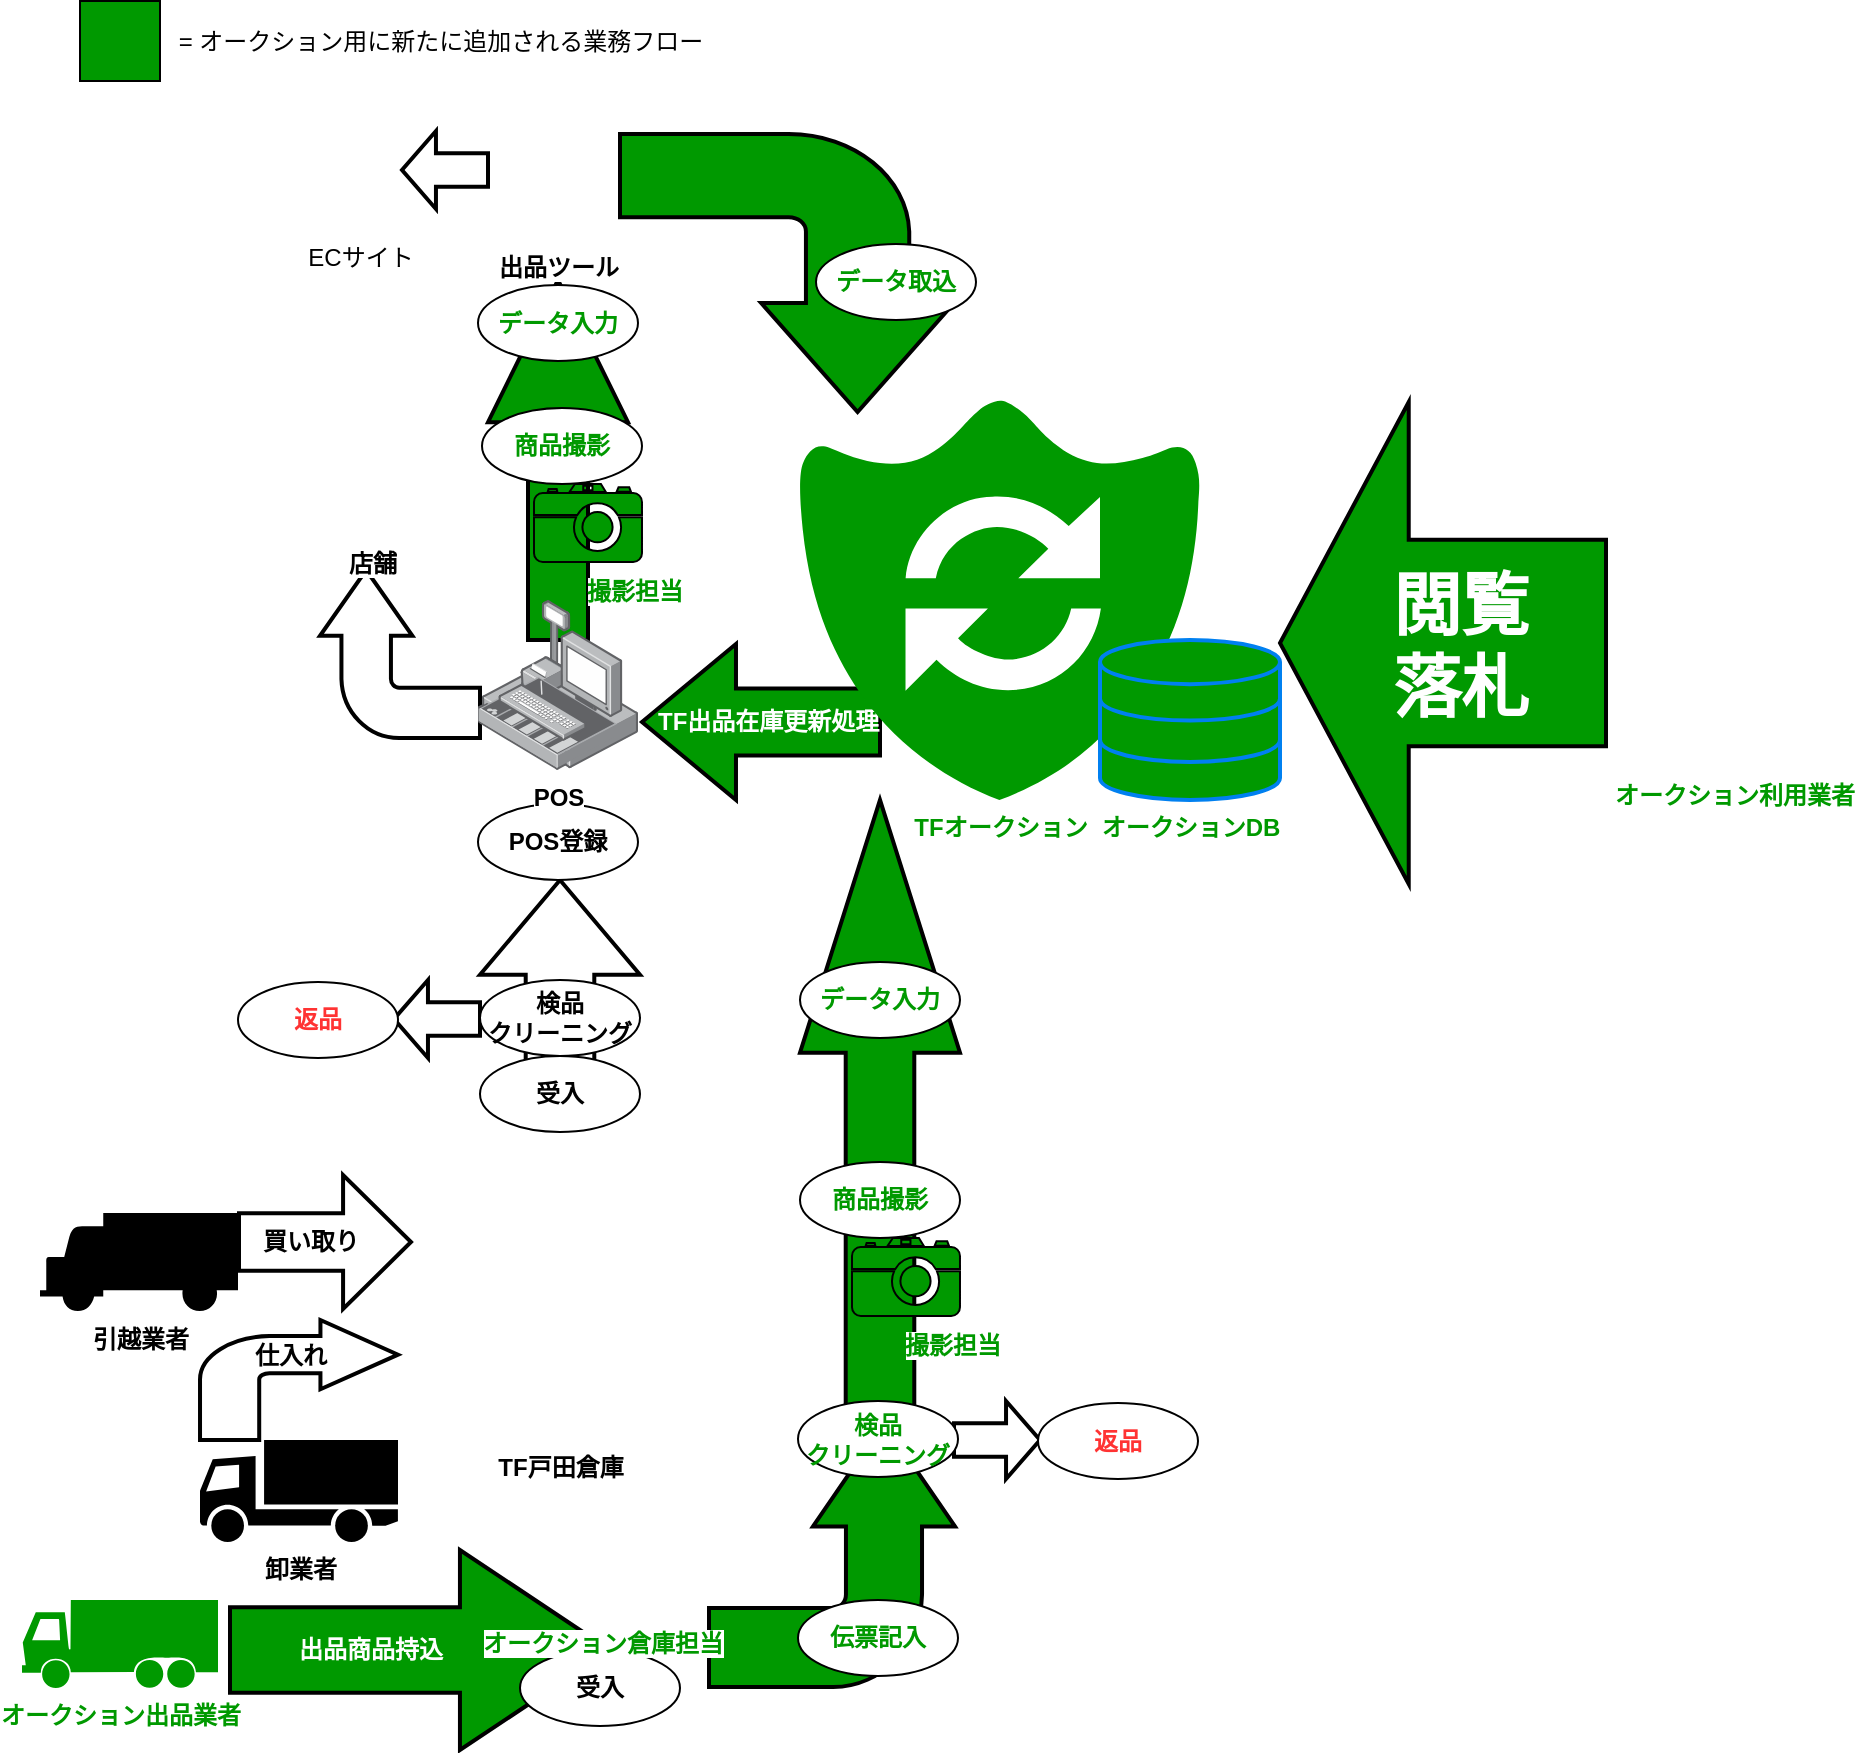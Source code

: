 <mxfile version="10.9.2" type="github"><diagram id="4Yot-8zi4ZWsPV4yoA25" name="Page-1"><mxGraphModel dx="918" dy="1467" grid="1" gridSize="10" guides="1" tooltips="1" connect="1" arrows="1" fold="1" page="1" pageScale="1" pageWidth="1169" pageHeight="826" math="0" shadow="0"><root><mxCell id="0"/><mxCell id="1" parent="0"/><mxCell id="4wqdC9LSduSzO4ThFmsp-42" value="" style="shape=mxgraph.arrows.arrow_up;html=1;verticalLabelPosition=bottom;verticalAlign=top;strokeWidth=2;strokeColor=#000000;fillColor=#009900;fontColor=#000000;align=center;" parent="1" vertex="1"><mxGeometry x="244" y="-60" width="70" height="180" as="geometry"/></mxCell><mxCell id="4wqdC9LSduSzO4ThFmsp-3" value="卸業者" style="shape=mxgraph.signs.transportation.truck_1;html=1;fillColor=#000000;strokeColor=none;verticalLabelPosition=bottom;verticalAlign=top;align=center;fontStyle=1" parent="1" vertex="1"><mxGeometry x="100" y="520" width="99" height="51" as="geometry"/></mxCell><mxCell id="4wqdC9LSduSzO4ThFmsp-4" value="引越業者" style="shape=mxgraph.signs.transportation.truck_2;html=1;fillColor=#000000;strokeColor=none;verticalLabelPosition=bottom;verticalAlign=top;align=center;fontStyle=1" parent="1" vertex="1"><mxGeometry x="20" y="406.5" width="99" height="49" as="geometry"/></mxCell><mxCell id="4wqdC9LSduSzO4ThFmsp-5" value="オークション出品業者" style="shape=mxgraph.signs.transportation.truck_3;html=1;fillColor=#009900;strokeColor=none;verticalLabelPosition=bottom;verticalAlign=top;align=center;fontColor=#009900;fontStyle=1" parent="1" vertex="1"><mxGeometry x="11" y="600" width="98" height="44" as="geometry"/></mxCell><mxCell id="4wqdC9LSduSzO4ThFmsp-12" value="" style="shape=mxgraph.arrows.bent_right_arrow;html=1;verticalLabelPosition=bottom;verticalAlign=top;strokeWidth=2;strokeColor=#000000;" parent="1" vertex="1"><mxGeometry x="100" y="460" width="99" height="60" as="geometry"/></mxCell><mxCell id="4wqdC9LSduSzO4ThFmsp-13" value="仕入れ" style="text;html=1;resizable=0;points=[];autosize=1;align=center;verticalAlign=top;spacingTop=-4;fontStyle=1" parent="1" vertex="1"><mxGeometry x="120" y="468" width="50" height="20" as="geometry"/></mxCell><mxCell id="4wqdC9LSduSzO4ThFmsp-18" value="" style="shape=mxgraph.arrows.arrow_up;html=1;verticalLabelPosition=bottom;verticalAlign=top;strokeWidth=2;strokeColor=#000000;rotation=90;" parent="1" vertex="1"><mxGeometry x="129" y="378" width="67" height="86" as="geometry"/></mxCell><mxCell id="4wqdC9LSduSzO4ThFmsp-19" value="買い取り" style="text;html=1;resizable=0;points=[];autosize=1;align=center;verticalAlign=top;spacingTop=-4;fillColor=#ffffff;fontStyle=1" parent="1" vertex="1"><mxGeometry x="124.5" y="411" width="60" height="20" as="geometry"/></mxCell><mxCell id="4wqdC9LSduSzO4ThFmsp-23" value="" style="whiteSpace=wrap;html=1;aspect=fixed;fillColor=#009900;fontColor=#FFFFFF;align=center;" parent="1" vertex="1"><mxGeometry x="40" y="-199.5" width="40" height="40" as="geometry"/></mxCell><mxCell id="4wqdC9LSduSzO4ThFmsp-24" value="= オークション用に新たに追加される業務フロー&lt;br&gt;&lt;br&gt;" style="text;html=1;resizable=0;points=[];autosize=1;align=center;verticalAlign=top;spacingTop=-4;fontColor=#000000;" parent="1" vertex="1"><mxGeometry x="80" y="-189.5" width="280" height="30" as="geometry"/></mxCell><mxCell id="4wqdC9LSduSzO4ThFmsp-26" value="" style="shape=mxgraph.arrows.arrow_up;html=1;verticalLabelPosition=bottom;verticalAlign=top;strokeWidth=2;strokeColor=#000000;" parent="1" vertex="1"><mxGeometry x="240" y="240" width="80" height="120" as="geometry"/></mxCell><mxCell id="4wqdC9LSduSzO4ThFmsp-27" value="受入" style="ellipse;whiteSpace=wrap;html=1;fillColor=#FFFFFF;fontColor=#000000;align=center;fontStyle=1" parent="1" vertex="1"><mxGeometry x="240" y="328" width="80" height="38" as="geometry"/></mxCell><mxCell id="4wqdC9LSduSzO4ThFmsp-30" value="" style="shape=mxgraph.arrows.arrow_right;html=1;verticalLabelPosition=bottom;verticalAlign=top;strokeWidth=2;strokeColor=#000000;fillColor=#FFFFFF;fontColor=#000000;align=center;rotation=-180;" parent="1" vertex="1"><mxGeometry x="197" y="290" width="43" height="39" as="geometry"/></mxCell><mxCell id="4wqdC9LSduSzO4ThFmsp-33" value="返品" style="ellipse;whiteSpace=wrap;html=1;fillColor=#FFFFFF;fontColor=#FF3333;align=center;fontStyle=1" parent="1" vertex="1"><mxGeometry x="119" y="291" width="80" height="38" as="geometry"/></mxCell><mxCell id="4wqdC9LSduSzO4ThFmsp-34" value="POS登録" style="ellipse;whiteSpace=wrap;html=1;fillColor=#FFFFFF;fontColor=#000000;align=center;fontStyle=1" parent="1" vertex="1"><mxGeometry x="239" y="202" width="80" height="38" as="geometry"/></mxCell><mxCell id="4wqdC9LSduSzO4ThFmsp-28" value="検品&lt;br&gt;クリーニング" style="ellipse;whiteSpace=wrap;html=1;fillColor=#FFFFFF;fontColor=#000000;align=center;fontStyle=1" parent="1" vertex="1"><mxGeometry x="240" y="290" width="80" height="38" as="geometry"/></mxCell><mxCell id="4wqdC9LSduSzO4ThFmsp-43" value="" style="shape=mxgraph.arrows.bent_right_arrow;html=1;verticalLabelPosition=bottom;verticalAlign=top;strokeWidth=2;strokeColor=#000000;fillColor=#FFFFFF;fontColor=#000000;align=center;rotation=-90;" parent="1" vertex="1"><mxGeometry x="158" y="87" width="84" height="80" as="geometry"/></mxCell><mxCell id="4wqdC9LSduSzO4ThFmsp-25" value="POS" style="points=[];aspect=fixed;html=1;align=center;shadow=0;dashed=0;image;image=img/lib/allied_telesis/security/POS.svg;fillColor=#009900;fontColor=#000000;fontStyle=1" parent="1" vertex="1"><mxGeometry x="239" y="100" width="80" height="85" as="geometry"/></mxCell><mxCell id="4wqdC9LSduSzO4ThFmsp-38" value="店舗" style="shape=image;html=1;verticalAlign=top;verticalLabelPosition=bottom;labelBackgroundColor=#ffffff;imageAspect=0;aspect=fixed;image=https://cdn3.iconfinder.com/data/icons/whisky-break/90/warehouse-128.png;fillColor=#FFFFFF;fontColor=#000000;align=center;fontStyle=1" parent="1" vertex="1"><mxGeometry x="151.5" width="68" height="68" as="geometry"/></mxCell><mxCell id="4wqdC9LSduSzO4ThFmsp-46" value="" style="group" parent="1" vertex="1" connectable="0"><mxGeometry x="257" y="-38.5" width="120" height="120" as="geometry"/></mxCell><mxCell id="4wqdC9LSduSzO4ThFmsp-44" value="撮影担当" style="shape=image;html=1;verticalAlign=top;verticalLabelPosition=bottom;labelBackgroundColor=#ffffff;imageAspect=0;aspect=fixed;image=https://cdn4.iconfinder.com/data/icons/ionicons/512/icon-person-128.png;fillColor=#FFFFFF;fontColor=#009900;align=center;fontStyle=1" parent="4wqdC9LSduSzO4ThFmsp-46" vertex="1"><mxGeometry width="120" height="120" as="geometry"/></mxCell><mxCell id="4wqdC9LSduSzO4ThFmsp-45" value="" style="shape=mxgraph.signs.tech.camera_2;html=1;fillColor=#009900;strokeColor=#000000;verticalLabelPosition=bottom;verticalAlign=top;align=center;fontColor=#000000;gradientColor=none;" parent="4wqdC9LSduSzO4ThFmsp-46" vertex="1"><mxGeometry x="10" y="80.5" width="54" height="39" as="geometry"/></mxCell><mxCell id="4wqdC9LSduSzO4ThFmsp-50" value="商品撮影" style="ellipse;whiteSpace=wrap;html=1;fillColor=#FFFFFF;fontColor=#009900;align=center;fontStyle=1" parent="4wqdC9LSduSzO4ThFmsp-46" vertex="1"><mxGeometry x="-16" y="42.5" width="80" height="38" as="geometry"/></mxCell><mxCell id="4wqdC9LSduSzO4ThFmsp-72" value="データ入力" style="ellipse;whiteSpace=wrap;html=1;fillColor=#FFFFFF;fontColor=#009900;align=center;fontStyle=1" parent="4wqdC9LSduSzO4ThFmsp-46" vertex="1"><mxGeometry x="-18" y="-19" width="80" height="38" as="geometry"/></mxCell><mxCell id="4wqdC9LSduSzO4ThFmsp-53" value="" style="shape=mxgraph.arrows.arrow_up;html=1;verticalLabelPosition=bottom;verticalAlign=top;strokeWidth=2;strokeColor=#000000;fillColor=#009900;gradientColor=none;fontColor=#009900;align=center;rotation=90;" parent="1" vertex="1"><mxGeometry x="160" y="530" width="100" height="190" as="geometry"/></mxCell><mxCell id="4wqdC9LSduSzO4ThFmsp-22" value="出品商品持込" style="text;html=1;resizable=0;points=[];autosize=1;align=center;verticalAlign=top;spacingTop=-4;fillColor=#009900;fontColor=#FFFFFF;fontStyle=1" parent="1" vertex="1"><mxGeometry x="139.5" y="615" width="90" height="20" as="geometry"/></mxCell><mxCell id="4wqdC9LSduSzO4ThFmsp-54" value="" style="shape=mxgraph.arrows.arrow_up;html=1;verticalLabelPosition=bottom;verticalAlign=top;strokeWidth=2;strokeColor=#000000;fillColor=#009900;gradientColor=none;fontColor=#009900;align=center;" parent="1" vertex="1"><mxGeometry x="400" y="200" width="80" height="320" as="geometry"/></mxCell><mxCell id="4wqdC9LSduSzO4ThFmsp-55" value="受入" style="ellipse;whiteSpace=wrap;html=1;fillColor=#FFFFFF;fontColor=#000000;align=center;fontStyle=1" parent="1" vertex="1"><mxGeometry x="260" y="625" width="80" height="38" as="geometry"/></mxCell><mxCell id="4wqdC9LSduSzO4ThFmsp-9" value="TF戸田倉庫" style="shape=image;html=1;verticalAlign=top;verticalLabelPosition=bottom;labelBackgroundColor=#ffffff;imageAspect=0;aspect=fixed;image=https://cdn3.iconfinder.com/data/icons/whisky-break/90/warehouse-128.png;fontStyle=1" parent="1" vertex="1"><mxGeometry x="200" y="360" width="160" height="160" as="geometry"/></mxCell><mxCell id="4wqdC9LSduSzO4ThFmsp-56" value="" style="shape=mxgraph.arrows.bent_left_arrow;html=1;verticalLabelPosition=bottom;verticalAlign=top;strokeWidth=2;strokeColor=#000000;fillColor=#009900;gradientColor=none;fontColor=#009900;align=center;rotation=90;" parent="1" vertex="1"><mxGeometry x="350" y="516" width="132" height="123" as="geometry"/></mxCell><mxCell id="4wqdC9LSduSzO4ThFmsp-52" value="オークション倉庫担当" style="shape=image;html=1;verticalAlign=top;verticalLabelPosition=bottom;labelBackgroundColor=#ffffff;imageAspect=0;aspect=fixed;image=https://cdn4.iconfinder.com/data/icons/ionicons/512/icon-person-128.png;strokeColor=#000000;fillColor=#009900;gradientColor=none;fontColor=#009900;align=center;fontStyle=1" parent="1" vertex="1"><mxGeometry x="270" y="545.5" width="62" height="62" as="geometry"/></mxCell><mxCell id="4wqdC9LSduSzO4ThFmsp-60" value="" style="shape=mxgraph.arrows.bent_left_arrow;html=1;verticalLabelPosition=bottom;verticalAlign=top;strokeWidth=2;strokeColor=#000000;fillColor=#009900;gradientColor=none;fontColor=#009900;align=center;flipV=0;flipH=1;rotation=90;" parent="1" vertex="1"><mxGeometry x="324" y="-147" width="139" height="167" as="geometry"/></mxCell><mxCell id="4wqdC9LSduSzO4ThFmsp-61" value="データ取込" style="ellipse;whiteSpace=wrap;html=1;fillColor=#FFFFFF;fontColor=#009900;align=center;fontStyle=1" parent="1" vertex="1"><mxGeometry x="408" y="-78" width="80" height="38" as="geometry"/></mxCell><mxCell id="4wqdC9LSduSzO4ThFmsp-64" value="伝票記入" style="ellipse;whiteSpace=wrap;html=1;fillColor=#FFFFFF;fontColor=#009900;align=center;fontStyle=1" parent="1" vertex="1"><mxGeometry x="399" y="600" width="80" height="38" as="geometry"/></mxCell><mxCell id="4wqdC9LSduSzO4ThFmsp-65" value="" style="shape=mxgraph.arrows.arrow_right;html=1;verticalLabelPosition=bottom;verticalAlign=top;strokeWidth=2;strokeColor=#000000;fillColor=#FFFFFF;fontColor=#000000;align=center;rotation=0;" parent="1" vertex="1"><mxGeometry x="477" y="500.5" width="43" height="39" as="geometry"/></mxCell><mxCell id="4wqdC9LSduSzO4ThFmsp-66" value="返品" style="ellipse;whiteSpace=wrap;html=1;fillColor=#FFFFFF;fontColor=#FF3333;align=center;fontStyle=1" parent="1" vertex="1"><mxGeometry x="519" y="501.5" width="80" height="38" as="geometry"/></mxCell><mxCell id="4wqdC9LSduSzO4ThFmsp-63" value="検品&lt;br&gt;クリーニング" style="ellipse;whiteSpace=wrap;html=1;fillColor=#FFFFFF;fontColor=#009900;align=center;fontStyle=1" parent="1" vertex="1"><mxGeometry x="399" y="500.5" width="80" height="38" as="geometry"/></mxCell><mxCell id="4wqdC9LSduSzO4ThFmsp-67" value="データ入力" style="ellipse;whiteSpace=wrap;html=1;fillColor=#FFFFFF;fontColor=#009900;align=center;fontStyle=1" parent="1" vertex="1"><mxGeometry x="400" y="281" width="80" height="38" as="geometry"/></mxCell><mxCell id="4wqdC9LSduSzO4ThFmsp-68" value="" style="group" parent="1" vertex="1" connectable="0"><mxGeometry x="416" y="338.5" width="120" height="120" as="geometry"/></mxCell><mxCell id="4wqdC9LSduSzO4ThFmsp-69" value="撮影担当" style="shape=image;html=1;verticalAlign=top;verticalLabelPosition=bottom;labelBackgroundColor=#ffffff;imageAspect=0;aspect=fixed;image=https://cdn4.iconfinder.com/data/icons/ionicons/512/icon-person-128.png;fillColor=#FFFFFF;fontColor=#009900;align=center;fontStyle=1" parent="4wqdC9LSduSzO4ThFmsp-68" vertex="1"><mxGeometry width="120" height="120" as="geometry"/></mxCell><mxCell id="4wqdC9LSduSzO4ThFmsp-70" value="" style="shape=mxgraph.signs.tech.camera_2;html=1;fillColor=#009900;strokeColor=#000000;verticalLabelPosition=bottom;verticalAlign=top;align=center;fontColor=#000000;gradientColor=none;" parent="4wqdC9LSduSzO4ThFmsp-68" vertex="1"><mxGeometry x="10" y="80.5" width="54" height="39" as="geometry"/></mxCell><mxCell id="4wqdC9LSduSzO4ThFmsp-71" value="商品撮影" style="ellipse;whiteSpace=wrap;html=1;fillColor=#FFFFFF;fontColor=#009900;align=center;fontStyle=1" parent="4wqdC9LSduSzO4ThFmsp-68" vertex="1"><mxGeometry x="-16" y="42.5" width="80" height="38" as="geometry"/></mxCell><mxCell id="4wqdC9LSduSzO4ThFmsp-73" value="" style="shape=mxgraph.arrows.arrow_right;html=1;verticalLabelPosition=bottom;verticalAlign=top;strokeWidth=2;strokeColor=#000000;fillColor=#009900;gradientColor=none;fontColor=#009900;align=center;rotation=-180;" parent="1" vertex="1"><mxGeometry x="640" y="1" width="163" height="241" as="geometry"/></mxCell><mxCell id="4wqdC9LSduSzO4ThFmsp-74" value="閲覧&lt;br&gt;落札" style="text;html=1;resizable=0;points=[];autosize=1;align=center;verticalAlign=top;spacingTop=-4;fontColor=#FFFFFF;fillColor=#009900;fontStyle=1;fontSize=34;" parent="1" vertex="1"><mxGeometry x="690" y="80" width="80" height="80" as="geometry"/></mxCell><mxCell id="4wqdC9LSduSzO4ThFmsp-76" value="オークション利用業者" style="shape=image;html=1;verticalAlign=top;verticalLabelPosition=bottom;labelBackgroundColor=#ffffff;imageAspect=0;aspect=fixed;image=https://cdn4.iconfinder.com/data/icons/ionicons/512/icon-person-stalker-128.png;strokeColor=#000000;fillColor=#009900;gradientColor=none;fontSize=12;fontColor=#009900;align=center;fontStyle=1" parent="1" vertex="1"><mxGeometry x="803" y="56" width="128" height="128" as="geometry"/></mxCell><mxCell id="4wqdC9LSduSzO4ThFmsp-79" value="" style="shape=mxgraph.arrows.arrow_left;html=1;verticalLabelPosition=bottom;verticalAlign=top;strokeWidth=2;strokeColor=#000000;fillColor=#009900;gradientColor=none;fontSize=12;fontColor=#009900;align=center;" parent="1" vertex="1"><mxGeometry x="321" y="122" width="119" height="78" as="geometry"/></mxCell><mxCell id="4wqdC9LSduSzO4ThFmsp-80" value="TF出品在庫更新処理" style="text;html=1;resizable=0;points=[];autosize=1;align=left;verticalAlign=top;spacingTop=-4;fontSize=12;fontColor=#FFFFFF;fontStyle=1" parent="1" vertex="1"><mxGeometry x="327" y="151" width="130" height="20" as="geometry"/></mxCell><mxCell id="IsO2ooLbGwbTiL3DCRqi-1" value="Text" style="text;html=1;resizable=0;points=[];autosize=1;align=left;verticalAlign=top;spacingTop=-4;fontSize=12;fontColor=#FFFFFF;" vertex="1" parent="1"><mxGeometry x="520" y="275" width="40" height="20" as="geometry"/></mxCell><mxCell id="IsO2ooLbGwbTiL3DCRqi-2" value="" style="group" vertex="1" connectable="0" parent="1"><mxGeometry x="399" width="241" height="200" as="geometry"/></mxCell><mxCell id="4wqdC9LSduSzO4ThFmsp-62" value="TFオークション" style="pointerEvents=1;shadow=0;dashed=0;html=1;strokeColor=none;labelPosition=center;verticalLabelPosition=bottom;verticalAlign=top;align=center;shape=mxgraph.mscae.oms.system_update;fillColor=#009900;fontColor=#009900;fontStyle=1" parent="IsO2ooLbGwbTiL3DCRqi-2" vertex="1"><mxGeometry width="201" height="200" as="geometry"/></mxCell><mxCell id="4wqdC9LSduSzO4ThFmsp-1" value="オークションDB" style="html=1;verticalLabelPosition=bottom;align=center;labelBackgroundColor=#ffffff;verticalAlign=top;strokeWidth=2;strokeColor=#0080F0;fillColor=#009900;shadow=0;dashed=0;shape=mxgraph.ios7.icons.data;fontStyle=1;fontColor=#009900;" parent="IsO2ooLbGwbTiL3DCRqi-2" vertex="1"><mxGeometry x="151" y="120" width="90" height="80" as="geometry"/></mxCell><mxCell id="IsO2ooLbGwbTiL3DCRqi-3" value="" style="shape=mxgraph.arrows.arrow_right;html=1;verticalLabelPosition=bottom;verticalAlign=top;strokeWidth=2;strokeColor=#000000;fillColor=#FFFFFF;fontColor=#000000;align=center;rotation=-180;" vertex="1" parent="1"><mxGeometry x="201" y="-134.5" width="43" height="39" as="geometry"/></mxCell><mxCell id="4wqdC9LSduSzO4ThFmsp-40" value="ECサイト" style="shape=image;html=1;verticalAlign=top;verticalLabelPosition=bottom;labelBackgroundColor=#ffffff;imageAspect=0;aspect=fixed;image=https://cdn2.iconfinder.com/data/icons/square-logo-buttons/512/website-128.png;fillColor=#FFFFFF;fontColor=#000000;align=center;" parent="1" vertex="1"><mxGeometry x="149.5" y="-145" width="60" height="60" as="geometry"/></mxCell><mxCell id="4wqdC9LSduSzO4ThFmsp-41" value="出品ツール" style="shape=image;html=1;verticalAlign=top;verticalLabelPosition=bottom;labelBackgroundColor=#ffffff;imageAspect=0;aspect=fixed;image=https://cdn0.iconfinder.com/data/icons/3-colors-outline/500/SIM_Tool_Kit-128.png;fillColor=#009900;fontColor=#000000;align=center;fontStyle=1" parent="1" vertex="1"><mxGeometry x="244" y="-150" width="70" height="70" as="geometry"/></mxCell></root></mxGraphModel></diagram></mxfile>